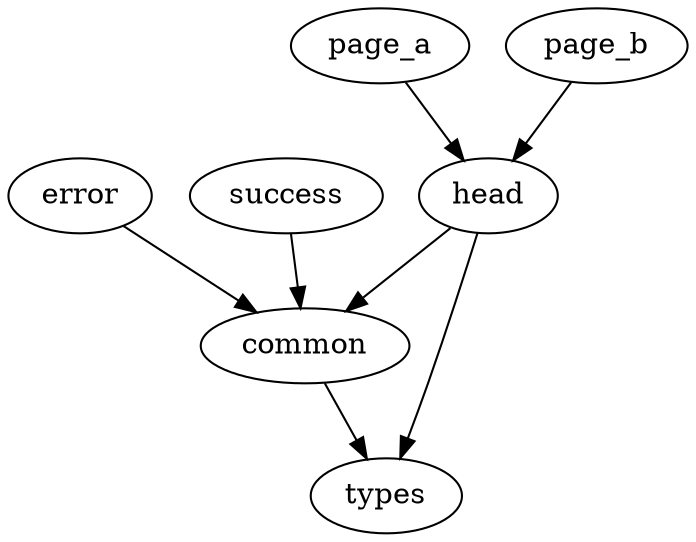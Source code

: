 digraph frontends_js {
    common -> types
    head -> types
    head -> common
    error -> common
    success -> common
    page_a -> head
    page_b -> head
}
